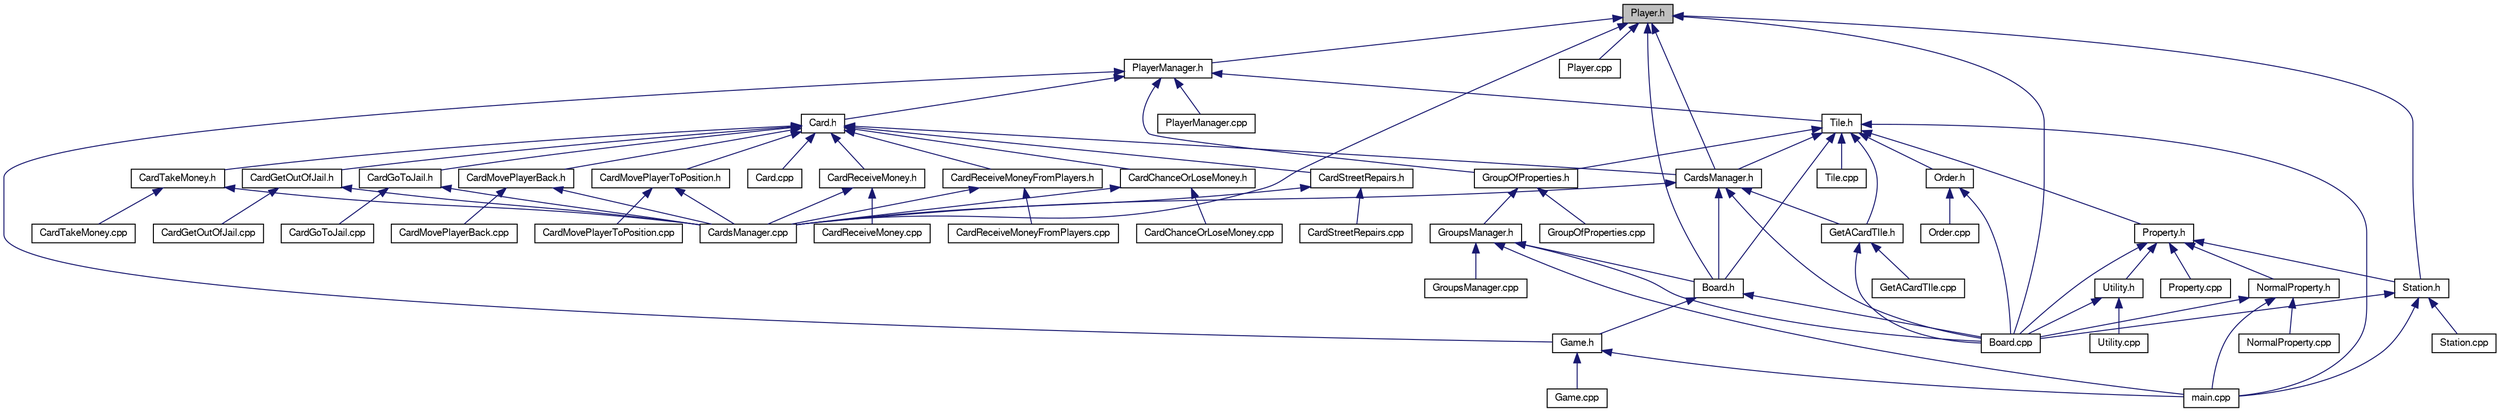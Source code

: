 digraph G
{
  edge [fontname="FreeSans",fontsize="10",labelfontname="FreeSans",labelfontsize="10"];
  node [fontname="FreeSans",fontsize="10",shape=record];
  Node1 [label="Player.h",height=0.2,width=0.4,color="black", fillcolor="grey75", style="filled" fontcolor="black"];
  Node1 -> Node2 [dir="back",color="midnightblue",fontsize="10",style="solid",fontname="FreeSans"];
  Node2 [label="Board.cpp",height=0.2,width=0.4,color="black", fillcolor="white", style="filled",URL="$_board_8cpp.html"];
  Node1 -> Node3 [dir="back",color="midnightblue",fontsize="10",style="solid",fontname="FreeSans"];
  Node3 [label="CardsManager.cpp",height=0.2,width=0.4,color="black", fillcolor="white", style="filled",URL="$_cards_manager_8cpp.html"];
  Node1 -> Node4 [dir="back",color="midnightblue",fontsize="10",style="solid",fontname="FreeSans"];
  Node4 [label="Player.cpp",height=0.2,width=0.4,color="black", fillcolor="white", style="filled",URL="$_player_8cpp.html"];
  Node1 -> Node5 [dir="back",color="midnightblue",fontsize="10",style="solid",fontname="FreeSans"];
  Node5 [label="PlayerManager.h",height=0.2,width=0.4,color="black", fillcolor="white", style="filled",URL="$_player_manager_8h.html"];
  Node5 -> Node6 [dir="back",color="midnightblue",fontsize="10",style="solid",fontname="FreeSans"];
  Node6 [label="PlayerManager.cpp",height=0.2,width=0.4,color="black", fillcolor="white", style="filled",URL="$_player_manager_8cpp.html"];
  Node5 -> Node7 [dir="back",color="midnightblue",fontsize="10",style="solid",fontname="FreeSans"];
  Node7 [label="Tile.h",height=0.2,width=0.4,color="black", fillcolor="white", style="filled",URL="$_tile_8h.html"];
  Node7 -> Node8 [dir="back",color="midnightblue",fontsize="10",style="solid",fontname="FreeSans"];
  Node8 [label="main.cpp",height=0.2,width=0.4,color="black", fillcolor="white", style="filled",URL="$main_8cpp.html"];
  Node7 -> Node9 [dir="back",color="midnightblue",fontsize="10",style="solid",fontname="FreeSans"];
  Node9 [label="Tile.cpp",height=0.2,width=0.4,color="black", fillcolor="white", style="filled",URL="$_tile_8cpp.html"];
  Node7 -> Node10 [dir="back",color="midnightblue",fontsize="10",style="solid",fontname="FreeSans"];
  Node10 [label="Board.h",height=0.2,width=0.4,color="black", fillcolor="white", style="filled",URL="$_board_8h.html"];
  Node10 -> Node2 [dir="back",color="midnightblue",fontsize="10",style="solid",fontname="FreeSans"];
  Node10 -> Node11 [dir="back",color="midnightblue",fontsize="10",style="solid",fontname="FreeSans"];
  Node11 [label="Game.h",height=0.2,width=0.4,color="black", fillcolor="white", style="filled",URL="$_game_8h.html"];
  Node11 -> Node12 [dir="back",color="midnightblue",fontsize="10",style="solid",fontname="FreeSans"];
  Node12 [label="Game.cpp",height=0.2,width=0.4,color="black", fillcolor="white", style="filled",URL="$_game_8cpp.html"];
  Node11 -> Node8 [dir="back",color="midnightblue",fontsize="10",style="solid",fontname="FreeSans"];
  Node7 -> Node13 [dir="back",color="midnightblue",fontsize="10",style="solid",fontname="FreeSans"];
  Node13 [label="GroupOfProperties.h",height=0.2,width=0.4,color="black", fillcolor="white", style="filled",URL="$_group_of_properties_8h.html"];
  Node13 -> Node14 [dir="back",color="midnightblue",fontsize="10",style="solid",fontname="FreeSans"];
  Node14 [label="GroupOfProperties.cpp",height=0.2,width=0.4,color="black", fillcolor="white", style="filled",URL="$_group_of_properties_8cpp.html"];
  Node13 -> Node15 [dir="back",color="midnightblue",fontsize="10",style="solid",fontname="FreeSans"];
  Node15 [label="GroupsManager.h",height=0.2,width=0.4,color="black", fillcolor="white", style="filled",URL="$_groups_manager_8h.html"];
  Node15 -> Node2 [dir="back",color="midnightblue",fontsize="10",style="solid",fontname="FreeSans"];
  Node15 -> Node16 [dir="back",color="midnightblue",fontsize="10",style="solid",fontname="FreeSans"];
  Node16 [label="GroupsManager.cpp",height=0.2,width=0.4,color="black", fillcolor="white", style="filled",URL="$_groups_manager_8cpp.html"];
  Node15 -> Node8 [dir="back",color="midnightblue",fontsize="10",style="solid",fontname="FreeSans"];
  Node15 -> Node10 [dir="back",color="midnightblue",fontsize="10",style="solid",fontname="FreeSans"];
  Node7 -> Node17 [dir="back",color="midnightblue",fontsize="10",style="solid",fontname="FreeSans"];
  Node17 [label="CardsManager.h",height=0.2,width=0.4,color="black", fillcolor="white", style="filled",URL="$_cards_manager_8h.html"];
  Node17 -> Node2 [dir="back",color="midnightblue",fontsize="10",style="solid",fontname="FreeSans"];
  Node17 -> Node3 [dir="back",color="midnightblue",fontsize="10",style="solid",fontname="FreeSans"];
  Node17 -> Node10 [dir="back",color="midnightblue",fontsize="10",style="solid",fontname="FreeSans"];
  Node17 -> Node18 [dir="back",color="midnightblue",fontsize="10",style="solid",fontname="FreeSans"];
  Node18 [label="GetACardTIle.h",height=0.2,width=0.4,color="black", fillcolor="white", style="filled",URL="$_get_a_card_t_ile_8h.html"];
  Node18 -> Node2 [dir="back",color="midnightblue",fontsize="10",style="solid",fontname="FreeSans"];
  Node18 -> Node19 [dir="back",color="midnightblue",fontsize="10",style="solid",fontname="FreeSans"];
  Node19 [label="GetACardTIle.cpp",height=0.2,width=0.4,color="black", fillcolor="white", style="filled",URL="$_get_a_card_t_ile_8cpp.html"];
  Node7 -> Node18 [dir="back",color="midnightblue",fontsize="10",style="solid",fontname="FreeSans"];
  Node7 -> Node20 [dir="back",color="midnightblue",fontsize="10",style="solid",fontname="FreeSans"];
  Node20 [label="Property.h",height=0.2,width=0.4,color="black", fillcolor="white", style="filled",URL="$_property_8h.html"];
  Node20 -> Node2 [dir="back",color="midnightblue",fontsize="10",style="solid",fontname="FreeSans"];
  Node20 -> Node21 [dir="back",color="midnightblue",fontsize="10",style="solid",fontname="FreeSans"];
  Node21 [label="Property.cpp",height=0.2,width=0.4,color="black", fillcolor="white", style="filled",URL="$_property_8cpp.html"];
  Node20 -> Node22 [dir="back",color="midnightblue",fontsize="10",style="solid",fontname="FreeSans"];
  Node22 [label="NormalProperty.h",height=0.2,width=0.4,color="black", fillcolor="white", style="filled",URL="$_normal_property_8h.html"];
  Node22 -> Node2 [dir="back",color="midnightblue",fontsize="10",style="solid",fontname="FreeSans"];
  Node22 -> Node8 [dir="back",color="midnightblue",fontsize="10",style="solid",fontname="FreeSans"];
  Node22 -> Node23 [dir="back",color="midnightblue",fontsize="10",style="solid",fontname="FreeSans"];
  Node23 [label="NormalProperty.cpp",height=0.2,width=0.4,color="black", fillcolor="white", style="filled",URL="$_normal_property_8cpp.html"];
  Node20 -> Node24 [dir="back",color="midnightblue",fontsize="10",style="solid",fontname="FreeSans"];
  Node24 [label="Station.h",height=0.2,width=0.4,color="black", fillcolor="white", style="filled",URL="$_station_8h.html"];
  Node24 -> Node2 [dir="back",color="midnightblue",fontsize="10",style="solid",fontname="FreeSans"];
  Node24 -> Node8 [dir="back",color="midnightblue",fontsize="10",style="solid",fontname="FreeSans"];
  Node24 -> Node25 [dir="back",color="midnightblue",fontsize="10",style="solid",fontname="FreeSans"];
  Node25 [label="Station.cpp",height=0.2,width=0.4,color="black", fillcolor="white", style="filled",URL="$_station_8cpp.html"];
  Node20 -> Node26 [dir="back",color="midnightblue",fontsize="10",style="solid",fontname="FreeSans"];
  Node26 [label="Utility.h",height=0.2,width=0.4,color="black", fillcolor="white", style="filled",URL="$_utility_8h.html"];
  Node26 -> Node2 [dir="back",color="midnightblue",fontsize="10",style="solid",fontname="FreeSans"];
  Node26 -> Node27 [dir="back",color="midnightblue",fontsize="10",style="solid",fontname="FreeSans"];
  Node27 [label="Utility.cpp",height=0.2,width=0.4,color="black", fillcolor="white", style="filled",URL="$_utility_8cpp.html"];
  Node7 -> Node28 [dir="back",color="midnightblue",fontsize="10",style="solid",fontname="FreeSans"];
  Node28 [label="Order.h",height=0.2,width=0.4,color="black", fillcolor="white", style="filled",URL="$_order_8h.html"];
  Node28 -> Node2 [dir="back",color="midnightblue",fontsize="10",style="solid",fontname="FreeSans"];
  Node28 -> Node29 [dir="back",color="midnightblue",fontsize="10",style="solid",fontname="FreeSans"];
  Node29 [label="Order.cpp",height=0.2,width=0.4,color="black", fillcolor="white", style="filled",URL="$_order_8cpp.html"];
  Node5 -> Node13 [dir="back",color="midnightblue",fontsize="10",style="solid",fontname="FreeSans"];
  Node5 -> Node30 [dir="back",color="midnightblue",fontsize="10",style="solid",fontname="FreeSans"];
  Node30 [label="Card.h",height=0.2,width=0.4,color="black", fillcolor="white", style="filled",URL="$_card_8h.html"];
  Node30 -> Node31 [dir="back",color="midnightblue",fontsize="10",style="solid",fontname="FreeSans"];
  Node31 [label="Card.cpp",height=0.2,width=0.4,color="black", fillcolor="white", style="filled",URL="$_card_8cpp.html"];
  Node30 -> Node17 [dir="back",color="midnightblue",fontsize="10",style="solid",fontname="FreeSans"];
  Node30 -> Node32 [dir="back",color="midnightblue",fontsize="10",style="solid",fontname="FreeSans"];
  Node32 [label="CardChanceOrLoseMoney.h",height=0.2,width=0.4,color="black", fillcolor="white", style="filled",URL="$_card_chance_or_lose_money_8h.html"];
  Node32 -> Node33 [dir="back",color="midnightblue",fontsize="10",style="solid",fontname="FreeSans"];
  Node33 [label="CardChanceOrLoseMoney.cpp",height=0.2,width=0.4,color="black", fillcolor="white", style="filled",URL="$_card_chance_or_lose_money_8cpp.html"];
  Node32 -> Node3 [dir="back",color="midnightblue",fontsize="10",style="solid",fontname="FreeSans"];
  Node30 -> Node34 [dir="back",color="midnightblue",fontsize="10",style="solid",fontname="FreeSans"];
  Node34 [label="CardGetOutOfJail.h",height=0.2,width=0.4,color="black", fillcolor="white", style="filled",URL="$_card_get_out_of_jail_8h.html"];
  Node34 -> Node35 [dir="back",color="midnightblue",fontsize="10",style="solid",fontname="FreeSans"];
  Node35 [label="CardGetOutOfJail.cpp",height=0.2,width=0.4,color="black", fillcolor="white", style="filled",URL="$_card_get_out_of_jail_8cpp.html"];
  Node34 -> Node3 [dir="back",color="midnightblue",fontsize="10",style="solid",fontname="FreeSans"];
  Node30 -> Node36 [dir="back",color="midnightblue",fontsize="10",style="solid",fontname="FreeSans"];
  Node36 [label="CardGoToJail.h",height=0.2,width=0.4,color="black", fillcolor="white", style="filled",URL="$_card_go_to_jail_8h.html"];
  Node36 -> Node37 [dir="back",color="midnightblue",fontsize="10",style="solid",fontname="FreeSans"];
  Node37 [label="CardGoToJail.cpp",height=0.2,width=0.4,color="black", fillcolor="white", style="filled",URL="$_card_go_to_jail_8cpp.html"];
  Node36 -> Node3 [dir="back",color="midnightblue",fontsize="10",style="solid",fontname="FreeSans"];
  Node30 -> Node38 [dir="back",color="midnightblue",fontsize="10",style="solid",fontname="FreeSans"];
  Node38 [label="CardMovePlayerBack.h",height=0.2,width=0.4,color="black", fillcolor="white", style="filled",URL="$_card_move_player_back_8h.html"];
  Node38 -> Node39 [dir="back",color="midnightblue",fontsize="10",style="solid",fontname="FreeSans"];
  Node39 [label="CardMovePlayerBack.cpp",height=0.2,width=0.4,color="black", fillcolor="white", style="filled",URL="$_card_move_player_back_8cpp.html"];
  Node38 -> Node3 [dir="back",color="midnightblue",fontsize="10",style="solid",fontname="FreeSans"];
  Node30 -> Node40 [dir="back",color="midnightblue",fontsize="10",style="solid",fontname="FreeSans"];
  Node40 [label="CardMovePlayerToPosition.h",height=0.2,width=0.4,color="black", fillcolor="white", style="filled",URL="$_card_move_player_to_position_8h.html"];
  Node40 -> Node41 [dir="back",color="midnightblue",fontsize="10",style="solid",fontname="FreeSans"];
  Node41 [label="CardMovePlayerToPosition.cpp",height=0.2,width=0.4,color="black", fillcolor="white", style="filled",URL="$_card_move_player_to_position_8cpp.html"];
  Node40 -> Node3 [dir="back",color="midnightblue",fontsize="10",style="solid",fontname="FreeSans"];
  Node30 -> Node42 [dir="back",color="midnightblue",fontsize="10",style="solid",fontname="FreeSans"];
  Node42 [label="CardReceiveMoney.h",height=0.2,width=0.4,color="black", fillcolor="white", style="filled",URL="$_card_receive_money_8h.html"];
  Node42 -> Node43 [dir="back",color="midnightblue",fontsize="10",style="solid",fontname="FreeSans"];
  Node43 [label="CardReceiveMoney.cpp",height=0.2,width=0.4,color="black", fillcolor="white", style="filled",URL="$_card_receive_money_8cpp.html"];
  Node42 -> Node3 [dir="back",color="midnightblue",fontsize="10",style="solid",fontname="FreeSans"];
  Node30 -> Node44 [dir="back",color="midnightblue",fontsize="10",style="solid",fontname="FreeSans"];
  Node44 [label="CardReceiveMoneyFromPlayers.h",height=0.2,width=0.4,color="black", fillcolor="white", style="filled",URL="$_card_receive_money_from_players_8h.html"];
  Node44 -> Node45 [dir="back",color="midnightblue",fontsize="10",style="solid",fontname="FreeSans"];
  Node45 [label="CardReceiveMoneyFromPlayers.cpp",height=0.2,width=0.4,color="black", fillcolor="white", style="filled",URL="$_card_receive_money_from_players_8cpp.html"];
  Node44 -> Node3 [dir="back",color="midnightblue",fontsize="10",style="solid",fontname="FreeSans"];
  Node30 -> Node46 [dir="back",color="midnightblue",fontsize="10",style="solid",fontname="FreeSans"];
  Node46 [label="CardStreetRepairs.h",height=0.2,width=0.4,color="black", fillcolor="white", style="filled",URL="$_card_street_repairs_8h.html"];
  Node46 -> Node3 [dir="back",color="midnightblue",fontsize="10",style="solid",fontname="FreeSans"];
  Node46 -> Node47 [dir="back",color="midnightblue",fontsize="10",style="solid",fontname="FreeSans"];
  Node47 [label="CardStreetRepairs.cpp",height=0.2,width=0.4,color="black", fillcolor="white", style="filled",URL="$_card_street_repairs_8cpp.html"];
  Node30 -> Node48 [dir="back",color="midnightblue",fontsize="10",style="solid",fontname="FreeSans"];
  Node48 [label="CardTakeMoney.h",height=0.2,width=0.4,color="black", fillcolor="white", style="filled",URL="$_card_take_money_8h.html"];
  Node48 -> Node3 [dir="back",color="midnightblue",fontsize="10",style="solid",fontname="FreeSans"];
  Node48 -> Node49 [dir="back",color="midnightblue",fontsize="10",style="solid",fontname="FreeSans"];
  Node49 [label="CardTakeMoney.cpp",height=0.2,width=0.4,color="black", fillcolor="white", style="filled",URL="$_card_take_money_8cpp.html"];
  Node5 -> Node11 [dir="back",color="midnightblue",fontsize="10",style="solid",fontname="FreeSans"];
  Node1 -> Node10 [dir="back",color="midnightblue",fontsize="10",style="solid",fontname="FreeSans"];
  Node1 -> Node17 [dir="back",color="midnightblue",fontsize="10",style="solid",fontname="FreeSans"];
  Node1 -> Node24 [dir="back",color="midnightblue",fontsize="10",style="solid",fontname="FreeSans"];
}
